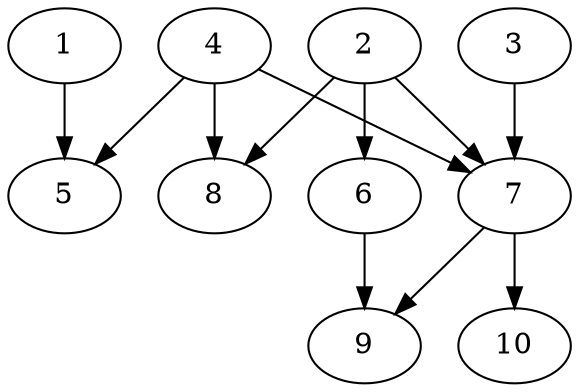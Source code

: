 // DAG automatically generated by daggen at Thu Oct  3 13:58:05 2019
// ./daggen --dot -n 10 --ccr 0.3 --fat 0.7 --regular 0.9 --density 0.6 --mindata 5242880 --maxdata 52428800 
digraph G {
  1 [size="78421333", alpha="0.00", expect_size="23526400"] 
  1 -> 5 [size ="23526400"]
  2 [size="64266240", alpha="0.00", expect_size="19279872"] 
  2 -> 6 [size ="19279872"]
  2 -> 7 [size ="19279872"]
  2 -> 8 [size ="19279872"]
  3 [size="112882347", alpha="0.06", expect_size="33864704"] 
  3 -> 7 [size ="33864704"]
  4 [size="144810667", alpha="0.18", expect_size="43443200"] 
  4 -> 5 [size ="43443200"]
  4 -> 7 [size ="43443200"]
  4 -> 8 [size ="43443200"]
  5 [size="88234667", alpha="0.18", expect_size="26470400"] 
  6 [size="104912213", alpha="0.16", expect_size="31473664"] 
  6 -> 9 [size ="31473664"]
  7 [size="58637653", alpha="0.15", expect_size="17591296"] 
  7 -> 9 [size ="17591296"]
  7 -> 10 [size ="17591296"]
  8 [size="25582933", alpha="0.16", expect_size="7674880"] 
  9 [size="23801173", alpha="0.19", expect_size="7140352"] 
  10 [size="80551253", alpha="0.01", expect_size="24165376"] 
}
